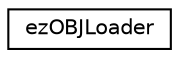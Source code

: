 digraph "Graphical Class Hierarchy"
{
 // LATEX_PDF_SIZE
  edge [fontname="Helvetica",fontsize="10",labelfontname="Helvetica",labelfontsize="10"];
  node [fontname="Helvetica",fontsize="10",shape=record];
  rankdir="LR";
  Node0 [label="ezOBJLoader",height=0.2,width=0.4,color="black", fillcolor="white", style="filled",URL="$d7/dd7/classez_o_b_j_loader.htm",tooltip="A loader class for OBJ/MTL files."];
}
